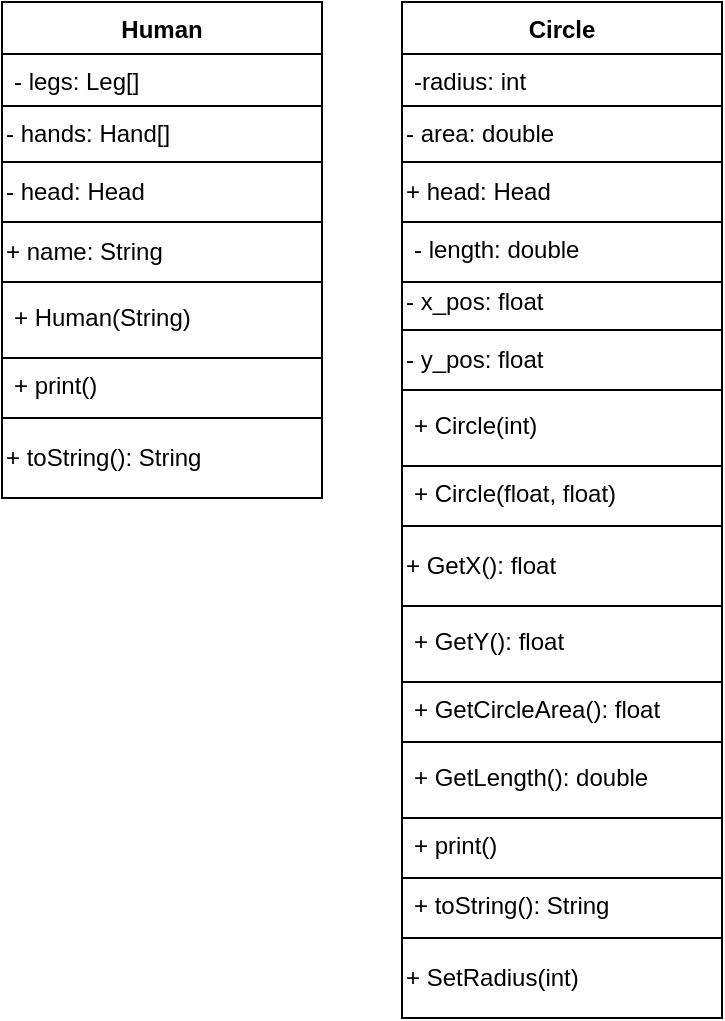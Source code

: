 <mxfile version="13.6.9" type="device"><diagram id="Y6iXqaIz2DYy-LkLOh5k" name="Page-1"><mxGraphModel dx="471" dy="790" grid="1" gridSize="10" guides="1" tooltips="1" connect="1" arrows="1" fold="1" page="1" pageScale="1" pageWidth="827" pageHeight="1169" math="0" shadow="0"><root><mxCell id="0"/><mxCell id="1" parent="0"/><mxCell id="NkEZdEwySyP1goGH-dpI-23" value="" style="rounded=0;whiteSpace=wrap;html=1;" vertex="1" parent="1"><mxGeometry x="350" y="438" width="160" height="30" as="geometry"/></mxCell><mxCell id="NkEZdEwySyP1goGH-dpI-24" value="+ print()" style="text;strokeColor=none;fillColor=none;align=left;verticalAlign=top;spacingLeft=4;spacingRight=4;overflow=hidden;rotatable=0;points=[[0,0.5],[1,0.5]];portConstraint=eastwest;" vertex="1" parent="1"><mxGeometry x="350" y="438" width="160" height="30" as="geometry"/></mxCell><mxCell id="NkEZdEwySyP1goGH-dpI-25" value="" style="rounded=0;whiteSpace=wrap;html=1;" vertex="1" parent="1"><mxGeometry x="350" y="468" width="160" height="40" as="geometry"/></mxCell><mxCell id="NkEZdEwySyP1goGH-dpI-26" value="+ toString(): String" style="text;html=1;strokeColor=none;fillColor=none;align=left;verticalAlign=middle;whiteSpace=wrap;rounded=0;" vertex="1" parent="1"><mxGeometry x="350" y="468" width="160" height="40" as="geometry"/></mxCell><mxCell id="NkEZdEwySyP1goGH-dpI-27" value="" style="rounded=0;whiteSpace=wrap;html=1;" vertex="1" parent="1"><mxGeometry x="350" y="312" width="160" height="28" as="geometry"/></mxCell><mxCell id="NkEZdEwySyP1goGH-dpI-12" value="Human" style="swimlane;fontStyle=1;align=center;verticalAlign=top;childLayout=stackLayout;horizontal=1;startSize=26;horizontalStack=0;resizeParent=1;resizeParentMax=0;resizeLast=0;collapsible=1;marginBottom=0;" vertex="1" parent="1"><mxGeometry x="350" y="260" width="160" height="52" as="geometry"/></mxCell><mxCell id="NkEZdEwySyP1goGH-dpI-13" value="- legs: Leg[]&#xA;&#xA;" style="text;strokeColor=none;fillColor=none;align=left;verticalAlign=top;spacingLeft=4;spacingRight=4;overflow=hidden;rotatable=0;points=[[0,0.5],[1,0.5]];portConstraint=eastwest;" vertex="1" parent="NkEZdEwySyP1goGH-dpI-12"><mxGeometry y="26" width="160" height="26" as="geometry"/></mxCell><mxCell id="NkEZdEwySyP1goGH-dpI-28" value="- hands: Hand[]" style="text;html=1;strokeColor=none;fillColor=none;align=left;verticalAlign=middle;whiteSpace=wrap;rounded=0;" vertex="1" parent="1"><mxGeometry x="350" y="316" width="160" height="20" as="geometry"/></mxCell><mxCell id="NkEZdEwySyP1goGH-dpI-29" value="" style="rounded=0;whiteSpace=wrap;html=1;" vertex="1" parent="1"><mxGeometry x="350" y="340" width="160" height="30" as="geometry"/></mxCell><mxCell id="NkEZdEwySyP1goGH-dpI-30" value="- head: Head" style="text;html=1;strokeColor=none;fillColor=none;align=left;verticalAlign=middle;whiteSpace=wrap;rounded=0;" vertex="1" parent="1"><mxGeometry x="350" y="340" width="160" height="30" as="geometry"/></mxCell><mxCell id="NkEZdEwySyP1goGH-dpI-31" value="&lt;div align=&quot;right&quot;&gt;&lt;br&gt;&lt;/div&gt;" style="rounded=0;whiteSpace=wrap;html=1;" vertex="1" parent="1"><mxGeometry x="350" y="400" width="160" height="38" as="geometry"/></mxCell><mxCell id="NkEZdEwySyP1goGH-dpI-15" value="+ Human(String)" style="text;strokeColor=none;fillColor=none;align=left;verticalAlign=top;spacingLeft=4;spacingRight=4;overflow=hidden;rotatable=0;points=[[0,0.5],[1,0.5]];portConstraint=eastwest;" vertex="1" parent="1"><mxGeometry x="350" y="404" width="160" height="30" as="geometry"/></mxCell><mxCell id="NkEZdEwySyP1goGH-dpI-32" value="" style="rounded=0;whiteSpace=wrap;html=1;" vertex="1" parent="1"><mxGeometry x="550" y="492" width="160" height="30" as="geometry"/></mxCell><mxCell id="NkEZdEwySyP1goGH-dpI-33" value="+ Circle(float, float)" style="text;strokeColor=none;fillColor=none;align=left;verticalAlign=top;spacingLeft=4;spacingRight=4;overflow=hidden;rotatable=0;points=[[0,0.5],[1,0.5]];portConstraint=eastwest;" vertex="1" parent="1"><mxGeometry x="550" y="492" width="160" height="30" as="geometry"/></mxCell><mxCell id="NkEZdEwySyP1goGH-dpI-34" value="" style="rounded=0;whiteSpace=wrap;html=1;" vertex="1" parent="1"><mxGeometry x="550" y="522" width="160" height="40" as="geometry"/></mxCell><mxCell id="NkEZdEwySyP1goGH-dpI-35" value="+ GetX(): float" style="text;html=1;strokeColor=none;fillColor=none;align=left;verticalAlign=middle;whiteSpace=wrap;rounded=0;" vertex="1" parent="1"><mxGeometry x="550" y="522" width="160" height="40" as="geometry"/></mxCell><mxCell id="NkEZdEwySyP1goGH-dpI-36" value="" style="rounded=0;whiteSpace=wrap;html=1;" vertex="1" parent="1"><mxGeometry x="550" y="312" width="160" height="28" as="geometry"/></mxCell><mxCell id="NkEZdEwySyP1goGH-dpI-39" value="- area: double" style="text;html=1;strokeColor=none;fillColor=none;align=left;verticalAlign=middle;whiteSpace=wrap;rounded=0;" vertex="1" parent="1"><mxGeometry x="550" y="316" width="160" height="20" as="geometry"/></mxCell><mxCell id="NkEZdEwySyP1goGH-dpI-40" value="" style="rounded=0;whiteSpace=wrap;html=1;" vertex="1" parent="1"><mxGeometry x="550" y="340" width="160" height="30" as="geometry"/></mxCell><mxCell id="NkEZdEwySyP1goGH-dpI-41" value="+ head: Head" style="text;html=1;strokeColor=none;fillColor=none;align=left;verticalAlign=middle;whiteSpace=wrap;rounded=0;" vertex="1" parent="1"><mxGeometry x="550" y="340" width="160" height="30" as="geometry"/></mxCell><mxCell id="NkEZdEwySyP1goGH-dpI-42" value="&lt;div align=&quot;right&quot;&gt;&lt;br&gt;&lt;/div&gt;" style="rounded=0;whiteSpace=wrap;html=1;" vertex="1" parent="1"><mxGeometry x="550" y="454" width="160" height="38" as="geometry"/></mxCell><mxCell id="NkEZdEwySyP1goGH-dpI-43" value="+ Circle(int)" style="text;strokeColor=none;fillColor=none;align=left;verticalAlign=top;spacingLeft=4;spacingRight=4;overflow=hidden;rotatable=0;points=[[0,0.5],[1,0.5]];portConstraint=eastwest;" vertex="1" parent="1"><mxGeometry x="550" y="458" width="160" height="30" as="geometry"/></mxCell><mxCell id="NkEZdEwySyP1goGH-dpI-37" value="Circle" style="swimlane;fontStyle=1;align=center;verticalAlign=top;childLayout=stackLayout;horizontal=1;startSize=26;horizontalStack=0;resizeParent=1;resizeParentMax=0;resizeLast=0;collapsible=1;marginBottom=0;" vertex="1" parent="1"><mxGeometry x="550" y="260" width="160" height="52" as="geometry"/></mxCell><mxCell id="NkEZdEwySyP1goGH-dpI-38" value="-radius: int" style="text;strokeColor=none;fillColor=none;align=left;verticalAlign=top;spacingLeft=4;spacingRight=4;overflow=hidden;rotatable=0;points=[[0,0.5],[1,0.5]];portConstraint=eastwest;" vertex="1" parent="NkEZdEwySyP1goGH-dpI-37"><mxGeometry y="26" width="160" height="26" as="geometry"/></mxCell><mxCell id="NkEZdEwySyP1goGH-dpI-44" value="" style="rounded=0;whiteSpace=wrap;html=1;" vertex="1" parent="1"><mxGeometry x="550" y="396" width="160" height="28" as="geometry"/></mxCell><mxCell id="NkEZdEwySyP1goGH-dpI-45" value="- x_pos: float" style="text;html=1;strokeColor=none;fillColor=none;align=left;verticalAlign=middle;whiteSpace=wrap;rounded=0;" vertex="1" parent="1"><mxGeometry x="550" y="400" width="160" height="20" as="geometry"/></mxCell><mxCell id="NkEZdEwySyP1goGH-dpI-46" value="" style="rounded=0;whiteSpace=wrap;html=1;" vertex="1" parent="1"><mxGeometry x="550" y="424" width="160" height="30" as="geometry"/></mxCell><mxCell id="NkEZdEwySyP1goGH-dpI-47" value="- y_pos: float" style="text;html=1;strokeColor=none;fillColor=none;align=left;verticalAlign=middle;whiteSpace=wrap;rounded=0;" vertex="1" parent="1"><mxGeometry x="550" y="424" width="160" height="30" as="geometry"/></mxCell><mxCell id="NkEZdEwySyP1goGH-dpI-49" value="" style="rounded=0;whiteSpace=wrap;html=1;" vertex="1" parent="1"><mxGeometry x="550" y="370" width="160" height="30" as="geometry"/></mxCell><mxCell id="NkEZdEwySyP1goGH-dpI-48" value="- length: double" style="text;strokeColor=none;fillColor=none;align=left;verticalAlign=top;spacingLeft=4;spacingRight=4;overflow=hidden;rotatable=0;points=[[0,0.5],[1,0.5]];portConstraint=eastwest;" vertex="1" parent="1"><mxGeometry x="550" y="370" width="160" height="26" as="geometry"/></mxCell><mxCell id="NkEZdEwySyP1goGH-dpI-50" value="" style="rounded=0;whiteSpace=wrap;html=1;" vertex="1" parent="1"><mxGeometry x="350" y="370" width="160" height="30" as="geometry"/></mxCell><mxCell id="NkEZdEwySyP1goGH-dpI-51" value="+ name: String" style="text;html=1;strokeColor=none;fillColor=none;align=left;verticalAlign=middle;whiteSpace=wrap;rounded=0;" vertex="1" parent="1"><mxGeometry x="350" y="370" width="160" height="30" as="geometry"/></mxCell><mxCell id="NkEZdEwySyP1goGH-dpI-52" value="" style="rounded=0;whiteSpace=wrap;html=1;" vertex="1" parent="1"><mxGeometry x="550" y="600" width="160" height="30" as="geometry"/></mxCell><mxCell id="NkEZdEwySyP1goGH-dpI-53" value="+ GetCircleArea(): float" style="text;strokeColor=none;fillColor=none;align=left;verticalAlign=top;spacingLeft=4;spacingRight=4;overflow=hidden;rotatable=0;points=[[0,0.5],[1,0.5]];portConstraint=eastwest;" vertex="1" parent="1"><mxGeometry x="550" y="600" width="160" height="30" as="geometry"/></mxCell><mxCell id="NkEZdEwySyP1goGH-dpI-54" value="" style="rounded=0;whiteSpace=wrap;html=1;" vertex="1" parent="1"><mxGeometry x="550" y="728" width="160" height="40" as="geometry"/></mxCell><mxCell id="NkEZdEwySyP1goGH-dpI-55" value="+ SetRadius(int)" style="text;html=1;strokeColor=none;fillColor=none;align=left;verticalAlign=middle;whiteSpace=wrap;rounded=0;" vertex="1" parent="1"><mxGeometry x="550" y="728" width="160" height="40" as="geometry"/></mxCell><mxCell id="NkEZdEwySyP1goGH-dpI-56" value="&lt;div align=&quot;right&quot;&gt;&lt;br&gt;&lt;/div&gt;" style="rounded=0;whiteSpace=wrap;html=1;" vertex="1" parent="1"><mxGeometry x="550" y="562" width="160" height="38" as="geometry"/></mxCell><mxCell id="NkEZdEwySyP1goGH-dpI-57" value="+ GetY(): float" style="text;strokeColor=none;fillColor=none;align=left;verticalAlign=top;spacingLeft=4;spacingRight=4;overflow=hidden;rotatable=0;points=[[0,0.5],[1,0.5]];portConstraint=eastwest;" vertex="1" parent="1"><mxGeometry x="550" y="566" width="160" height="30" as="geometry"/></mxCell><mxCell id="NkEZdEwySyP1goGH-dpI-58" value="" style="rounded=0;whiteSpace=wrap;html=1;" vertex="1" parent="1"><mxGeometry x="550" y="668" width="160" height="30" as="geometry"/></mxCell><mxCell id="NkEZdEwySyP1goGH-dpI-59" value="+ print()" style="text;strokeColor=none;fillColor=none;align=left;verticalAlign=top;spacingLeft=4;spacingRight=4;overflow=hidden;rotatable=0;points=[[0,0.5],[1,0.5]];portConstraint=eastwest;" vertex="1" parent="1"><mxGeometry x="550" y="668" width="160" height="30" as="geometry"/></mxCell><mxCell id="NkEZdEwySyP1goGH-dpI-60" value="&lt;div align=&quot;right&quot;&gt;&lt;br&gt;&lt;/div&gt;" style="rounded=0;whiteSpace=wrap;html=1;" vertex="1" parent="1"><mxGeometry x="550" y="630" width="160" height="38" as="geometry"/></mxCell><mxCell id="NkEZdEwySyP1goGH-dpI-61" value="+ GetLength(): double" style="text;strokeColor=none;fillColor=none;align=left;verticalAlign=top;spacingLeft=4;spacingRight=4;overflow=hidden;rotatable=0;points=[[0,0.5],[1,0.5]];portConstraint=eastwest;" vertex="1" parent="1"><mxGeometry x="550" y="634" width="160" height="30" as="geometry"/></mxCell><mxCell id="NkEZdEwySyP1goGH-dpI-62" value="" style="rounded=0;whiteSpace=wrap;html=1;" vertex="1" parent="1"><mxGeometry x="550" y="698" width="160" height="30" as="geometry"/></mxCell><mxCell id="NkEZdEwySyP1goGH-dpI-63" value="+ toString(): String" style="text;strokeColor=none;fillColor=none;align=left;verticalAlign=top;spacingLeft=4;spacingRight=4;overflow=hidden;rotatable=0;points=[[0,0.5],[1,0.5]];portConstraint=eastwest;" vertex="1" parent="1"><mxGeometry x="550" y="698" width="160" height="30" as="geometry"/></mxCell></root></mxGraphModel></diagram></mxfile>